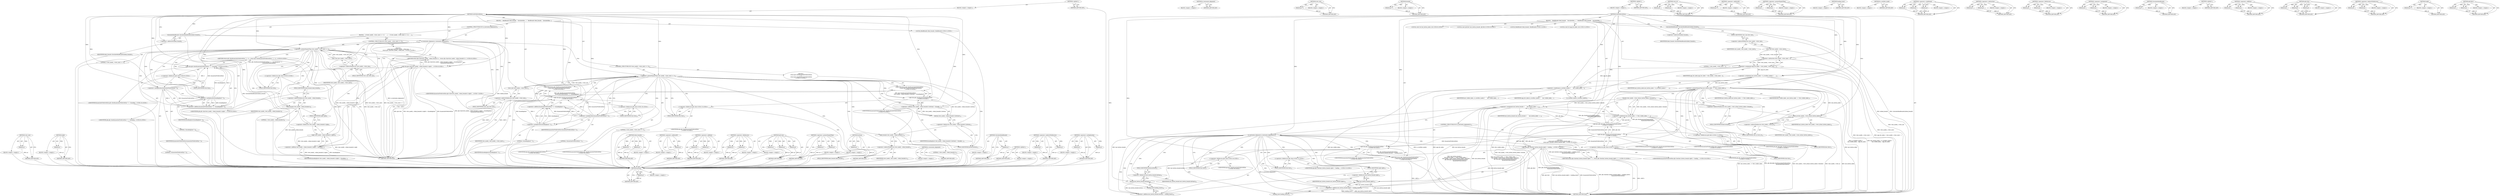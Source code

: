 digraph "gfx.Rect" {
vulnerable_128 [label=<(METHOD,view_size)>];
vulnerable_129 [label=<(PARAM,p1)>];
vulnerable_130 [label=<(BLOCK,&lt;empty&gt;,&lt;empty&gt;)>];
vulnerable_131 [label=<(METHOD_RETURN,ANY)>];
vulnerable_153 [label=<(METHOD,right)>];
vulnerable_154 [label=<(PARAM,p1)>];
vulnerable_155 [label=<(BLOCK,&lt;empty&gt;,&lt;empty&gt;)>];
vulnerable_156 [label=<(METHOD_RETURN,ANY)>];
vulnerable_6 [label=<(METHOD,&lt;global&gt;)<SUB>1</SUB>>];
vulnerable_7 [label=<(BLOCK,&lt;empty&gt;,&lt;empty&gt;)<SUB>1</SUB>>];
vulnerable_8 [label=<(METHOD,GetPreferredSize)<SUB>1</SUB>>];
vulnerable_9 [label=<(BLOCK,{
   IdealBounds ideal_bounds;
   CalculateIdea...,{
   IdealBounds ideal_bounds;
   CalculateIdea...)<SUB>1</SUB>>];
vulnerable_10 [label="<(LOCAL,IdealBounds ideal_bounds: IdealBounds)<SUB>2</SUB>>"];
vulnerable_11 [label=<(CalculateIdealBounds,CalculateIdealBounds(&amp;ideal_bounds))<SUB>3</SUB>>];
vulnerable_12 [label=<(&lt;operator&gt;.addressOf,&amp;ideal_bounds)<SUB>3</SUB>>];
vulnerable_13 [label=<(IDENTIFIER,ideal_bounds,CalculateIdealBounds(&amp;ideal_bounds))<SUB>3</SUB>>];
vulnerable_14 [label=<(CONTROL_STRUCTURE,IF,if (is_horizontal_alignment()))<SUB>4</SUB>>];
vulnerable_15 [label=<(is_horizontal_alignment,is_horizontal_alignment())<SUB>4</SUB>>];
vulnerable_16 [label=<(BLOCK,{
    if (view_model_-&gt;view_size() &gt;= 2) {
    ...,{
    if (view_model_-&gt;view_size() &gt;= 2) {
    ...)<SUB>4</SUB>>];
vulnerable_17 [label=<(CONTROL_STRUCTURE,IF,if (view_model_-&gt;view_size() &gt;= 2))<SUB>5</SUB>>];
vulnerable_18 [label=<(&lt;operator&gt;.greaterEqualsThan,view_model_-&gt;view_size() &gt;= 2)<SUB>5</SUB>>];
vulnerable_19 [label=<(view_size,view_model_-&gt;view_size())<SUB>5</SUB>>];
vulnerable_20 [label=<(&lt;operator&gt;.indirectFieldAccess,view_model_-&gt;view_size)<SUB>5</SUB>>];
vulnerable_21 [label=<(IDENTIFIER,view_model_,view_model_-&gt;view_size())<SUB>5</SUB>>];
vulnerable_22 [label=<(FIELD_IDENTIFIER,view_size,view_size)<SUB>5</SUB>>];
vulnerable_23 [label=<(LITERAL,2,view_model_-&gt;view_size() &gt;= 2)<SUB>5</SUB>>];
vulnerable_24 [label="<(BLOCK,{
      return gfx::Size(view_model_-&gt;ideal_bou...,{
      return gfx::Size(view_model_-&gt;ideal_bou...)<SUB>5</SUB>>"];
vulnerable_25 [label="<(RETURN,return gfx::Size(view_model_-&gt;ideal_bounds(1).r...,return gfx::Size(view_model_-&gt;ideal_bounds(1).r...)<SUB>6</SUB>>"];
vulnerable_26 [label="<(gfx.Size,gfx::Size(view_model_-&gt;ideal_bounds(1).right() ...)<SUB>6</SUB>>"];
vulnerable_27 [label="<(&lt;operator&gt;.fieldAccess,gfx::Size)<SUB>6</SUB>>"];
vulnerable_28 [label="<(IDENTIFIER,gfx,gfx::Size(view_model_-&gt;ideal_bounds(1).right() ...)<SUB>6</SUB>>"];
vulnerable_29 [label=<(FIELD_IDENTIFIER,Size,Size)<SUB>6</SUB>>];
vulnerable_30 [label=<(&lt;operator&gt;.addition,view_model_-&gt;ideal_bounds(1).right() + kLeading...)<SUB>6</SUB>>];
vulnerable_31 [label=<(right,view_model_-&gt;ideal_bounds(1).right())<SUB>6</SUB>>];
vulnerable_32 [label=<(&lt;operator&gt;.fieldAccess,view_model_-&gt;ideal_bounds(1).right)<SUB>6</SUB>>];
vulnerable_33 [label=<(ideal_bounds,view_model_-&gt;ideal_bounds(1))<SUB>6</SUB>>];
vulnerable_34 [label=<(&lt;operator&gt;.indirectFieldAccess,view_model_-&gt;ideal_bounds)<SUB>6</SUB>>];
vulnerable_35 [label=<(IDENTIFIER,view_model_,view_model_-&gt;ideal_bounds(1))<SUB>6</SUB>>];
vulnerable_36 [label=<(FIELD_IDENTIFIER,ideal_bounds,ideal_bounds)<SUB>6</SUB>>];
vulnerable_37 [label=<(LITERAL,1,view_model_-&gt;ideal_bounds(1))<SUB>6</SUB>>];
vulnerable_38 [label=<(FIELD_IDENTIFIER,right,right)<SUB>6</SUB>>];
vulnerable_39 [label=<(IDENTIFIER,kLeadingInset,view_model_-&gt;ideal_bounds(1).right() + kLeading...)<SUB>6</SUB>>];
vulnerable_40 [label="<(IDENTIFIER,kLauncherPreferredSize,gfx::Size(view_model_-&gt;ideal_bounds(1).right() ...)<SUB>7</SUB>>"];
vulnerable_41 [label="<(RETURN,return gfx::Size(kLauncherPreferredSize * 2 + k...,return gfx::Size(kLauncherPreferredSize * 2 + k...)<SUB>9</SUB>>"];
vulnerable_42 [label="<(gfx.Size,gfx::Size(kLauncherPreferredSize * 2 + kLeading...)<SUB>9</SUB>>"];
vulnerable_43 [label="<(&lt;operator&gt;.fieldAccess,gfx::Size)<SUB>9</SUB>>"];
vulnerable_44 [label="<(IDENTIFIER,gfx,gfx::Size(kLauncherPreferredSize * 2 + kLeading...)<SUB>9</SUB>>"];
vulnerable_45 [label=<(FIELD_IDENTIFIER,Size,Size)<SUB>9</SUB>>];
vulnerable_46 [label=<(&lt;operator&gt;.addition,kLauncherPreferredSize * 2 + kLeadingInset * 2)<SUB>9</SUB>>];
vulnerable_47 [label=<(&lt;operator&gt;.multiplication,kLauncherPreferredSize * 2)<SUB>9</SUB>>];
vulnerable_48 [label=<(IDENTIFIER,kLauncherPreferredSize,kLauncherPreferredSize * 2)<SUB>9</SUB>>];
vulnerable_49 [label=<(LITERAL,2,kLauncherPreferredSize * 2)<SUB>9</SUB>>];
vulnerable_50 [label=<(&lt;operator&gt;.multiplication,kLeadingInset * 2)<SUB>9</SUB>>];
vulnerable_51 [label=<(IDENTIFIER,kLeadingInset,kLeadingInset * 2)<SUB>9</SUB>>];
vulnerable_52 [label=<(LITERAL,2,kLeadingInset * 2)<SUB>9</SUB>>];
vulnerable_53 [label="<(IDENTIFIER,kLauncherPreferredSize,gfx::Size(kLauncherPreferredSize * 2 + kLeading...)<SUB>10</SUB>>"];
vulnerable_54 [label=<(CONTROL_STRUCTURE,IF,if (view_model_-&gt;view_size() &gt;= 2))<SUB>12</SUB>>];
vulnerable_55 [label=<(&lt;operator&gt;.greaterEqualsThan,view_model_-&gt;view_size() &gt;= 2)<SUB>12</SUB>>];
vulnerable_56 [label=<(view_size,view_model_-&gt;view_size())<SUB>12</SUB>>];
vulnerable_57 [label=<(&lt;operator&gt;.indirectFieldAccess,view_model_-&gt;view_size)<SUB>12</SUB>>];
vulnerable_58 [label=<(IDENTIFIER,view_model_,view_model_-&gt;view_size())<SUB>12</SUB>>];
vulnerable_59 [label=<(FIELD_IDENTIFIER,view_size,view_size)<SUB>12</SUB>>];
vulnerable_60 [label=<(LITERAL,2,view_model_-&gt;view_size() &gt;= 2)<SUB>12</SUB>>];
vulnerable_61 [label="<(BLOCK,{
    return gfx::Size(kLauncherPreferredSize,
...,{
    return gfx::Size(kLauncherPreferredSize,
...)<SUB>12</SUB>>"];
vulnerable_62 [label="<(RETURN,return gfx::Size(kLauncherPreferredSize,
      ...,return gfx::Size(kLauncherPreferredSize,
      ...)<SUB>13</SUB>>"];
vulnerable_63 [label="<(gfx.Size,gfx::Size(kLauncherPreferredSize,
             ...)<SUB>13</SUB>>"];
vulnerable_64 [label="<(&lt;operator&gt;.fieldAccess,gfx::Size)<SUB>13</SUB>>"];
vulnerable_65 [label="<(IDENTIFIER,gfx,gfx::Size(kLauncherPreferredSize,
             ...)<SUB>13</SUB>>"];
vulnerable_66 [label=<(FIELD_IDENTIFIER,Size,Size)<SUB>13</SUB>>];
vulnerable_67 [label="<(IDENTIFIER,kLauncherPreferredSize,gfx::Size(kLauncherPreferredSize,
             ...)<SUB>13</SUB>>"];
vulnerable_68 [label=<(&lt;operator&gt;.addition,view_model_-&gt;ideal_bounds(1).bottom() + kLeadin...)<SUB>14</SUB>>];
vulnerable_69 [label=<(bottom,view_model_-&gt;ideal_bounds(1).bottom())<SUB>14</SUB>>];
vulnerable_70 [label=<(&lt;operator&gt;.fieldAccess,view_model_-&gt;ideal_bounds(1).bottom)<SUB>14</SUB>>];
vulnerable_71 [label=<(ideal_bounds,view_model_-&gt;ideal_bounds(1))<SUB>14</SUB>>];
vulnerable_72 [label=<(&lt;operator&gt;.indirectFieldAccess,view_model_-&gt;ideal_bounds)<SUB>14</SUB>>];
vulnerable_73 [label=<(IDENTIFIER,view_model_,view_model_-&gt;ideal_bounds(1))<SUB>14</SUB>>];
vulnerable_74 [label=<(FIELD_IDENTIFIER,ideal_bounds,ideal_bounds)<SUB>14</SUB>>];
vulnerable_75 [label=<(LITERAL,1,view_model_-&gt;ideal_bounds(1))<SUB>14</SUB>>];
vulnerable_76 [label=<(FIELD_IDENTIFIER,bottom,bottom)<SUB>14</SUB>>];
vulnerable_77 [label=<(IDENTIFIER,kLeadingInset,view_model_-&gt;ideal_bounds(1).bottom() + kLeadin...)<SUB>14</SUB>>];
vulnerable_78 [label="<(RETURN,return gfx::Size(kLauncherPreferredSize,
      ...,return gfx::Size(kLauncherPreferredSize,
      ...)<SUB>16</SUB>>"];
vulnerable_79 [label="<(gfx.Size,gfx::Size(kLauncherPreferredSize,
             ...)<SUB>16</SUB>>"];
vulnerable_80 [label="<(&lt;operator&gt;.fieldAccess,gfx::Size)<SUB>16</SUB>>"];
vulnerable_81 [label="<(IDENTIFIER,gfx,gfx::Size(kLauncherPreferredSize,
             ...)<SUB>16</SUB>>"];
vulnerable_82 [label=<(FIELD_IDENTIFIER,Size,Size)<SUB>16</SUB>>];
vulnerable_83 [label="<(IDENTIFIER,kLauncherPreferredSize,gfx::Size(kLauncherPreferredSize,
             ...)<SUB>16</SUB>>"];
vulnerable_84 [label=<(&lt;operator&gt;.addition,kLauncherPreferredSize * 2 + kLeadingInset * 2)<SUB>17</SUB>>];
vulnerable_85 [label=<(&lt;operator&gt;.multiplication,kLauncherPreferredSize * 2)<SUB>17</SUB>>];
vulnerable_86 [label=<(IDENTIFIER,kLauncherPreferredSize,kLauncherPreferredSize * 2)<SUB>17</SUB>>];
vulnerable_87 [label=<(LITERAL,2,kLauncherPreferredSize * 2)<SUB>17</SUB>>];
vulnerable_88 [label=<(&lt;operator&gt;.multiplication,kLeadingInset * 2)<SUB>17</SUB>>];
vulnerable_89 [label=<(IDENTIFIER,kLeadingInset,kLeadingInset * 2)<SUB>17</SUB>>];
vulnerable_90 [label=<(LITERAL,2,kLeadingInset * 2)<SUB>17</SUB>>];
vulnerable_91 [label=<(METHOD_RETURN,Size)<SUB>1</SUB>>];
vulnerable_93 [label=<(METHOD_RETURN,ANY)<SUB>1</SUB>>];
vulnerable_157 [label=<(METHOD,ideal_bounds)>];
vulnerable_158 [label=<(PARAM,p1)>];
vulnerable_159 [label=<(PARAM,p2)>];
vulnerable_160 [label=<(BLOCK,&lt;empty&gt;,&lt;empty&gt;)>];
vulnerable_161 [label=<(METHOD_RETURN,ANY)>];
vulnerable_116 [label=<(METHOD,&lt;operator&gt;.addressOf)>];
vulnerable_117 [label=<(PARAM,p1)>];
vulnerable_118 [label=<(BLOCK,&lt;empty&gt;,&lt;empty&gt;)>];
vulnerable_119 [label=<(METHOD_RETURN,ANY)>];
vulnerable_148 [label=<(METHOD,&lt;operator&gt;.addition)>];
vulnerable_149 [label=<(PARAM,p1)>];
vulnerable_150 [label=<(PARAM,p2)>];
vulnerable_151 [label=<(BLOCK,&lt;empty&gt;,&lt;empty&gt;)>];
vulnerable_152 [label=<(METHOD_RETURN,ANY)>];
vulnerable_143 [label=<(METHOD,&lt;operator&gt;.fieldAccess)>];
vulnerable_144 [label=<(PARAM,p1)>];
vulnerable_145 [label=<(PARAM,p2)>];
vulnerable_146 [label=<(BLOCK,&lt;empty&gt;,&lt;empty&gt;)>];
vulnerable_147 [label=<(METHOD_RETURN,ANY)>];
vulnerable_137 [label=<(METHOD,gfx.Size)>];
vulnerable_138 [label=<(PARAM,p1)>];
vulnerable_139 [label=<(PARAM,p2)>];
vulnerable_140 [label=<(PARAM,p3)>];
vulnerable_141 [label=<(BLOCK,&lt;empty&gt;,&lt;empty&gt;)>];
vulnerable_142 [label=<(METHOD_RETURN,ANY)>];
vulnerable_123 [label=<(METHOD,&lt;operator&gt;.greaterEqualsThan)>];
vulnerable_124 [label=<(PARAM,p1)>];
vulnerable_125 [label=<(PARAM,p2)>];
vulnerable_126 [label=<(BLOCK,&lt;empty&gt;,&lt;empty&gt;)>];
vulnerable_127 [label=<(METHOD_RETURN,ANY)>];
vulnerable_167 [label=<(METHOD,bottom)>];
vulnerable_168 [label=<(PARAM,p1)>];
vulnerable_169 [label=<(BLOCK,&lt;empty&gt;,&lt;empty&gt;)>];
vulnerable_170 [label=<(METHOD_RETURN,ANY)>];
vulnerable_120 [label=<(METHOD,is_horizontal_alignment)>];
vulnerable_121 [label=<(BLOCK,&lt;empty&gt;,&lt;empty&gt;)>];
vulnerable_122 [label=<(METHOD_RETURN,ANY)>];
vulnerable_112 [label=<(METHOD,CalculateIdealBounds)>];
vulnerable_113 [label=<(PARAM,p1)>];
vulnerable_114 [label=<(BLOCK,&lt;empty&gt;,&lt;empty&gt;)>];
vulnerable_115 [label=<(METHOD_RETURN,ANY)>];
vulnerable_106 [label=<(METHOD,&lt;global&gt;)<SUB>1</SUB>>];
vulnerable_107 [label=<(BLOCK,&lt;empty&gt;,&lt;empty&gt;)>];
vulnerable_108 [label=<(METHOD_RETURN,ANY)>];
vulnerable_132 [label=<(METHOD,&lt;operator&gt;.indirectFieldAccess)>];
vulnerable_133 [label=<(PARAM,p1)>];
vulnerable_134 [label=<(PARAM,p2)>];
vulnerable_135 [label=<(BLOCK,&lt;empty&gt;,&lt;empty&gt;)>];
vulnerable_136 [label=<(METHOD_RETURN,ANY)>];
vulnerable_162 [label=<(METHOD,&lt;operator&gt;.multiplication)>];
vulnerable_163 [label=<(PARAM,p1)>];
vulnerable_164 [label=<(PARAM,p2)>];
vulnerable_165 [label=<(BLOCK,&lt;empty&gt;,&lt;empty&gt;)>];
vulnerable_166 [label=<(METHOD_RETURN,ANY)>];
fixed_188 [label=<(METHOD,bottom)>];
fixed_189 [label=<(PARAM,p1)>];
fixed_190 [label=<(BLOCK,&lt;empty&gt;,&lt;empty&gt;)>];
fixed_191 [label=<(METHOD_RETURN,ANY)>];
fixed_173 [label=<(METHOD,is_horizontal_alignment)>];
fixed_174 [label=<(BLOCK,&lt;empty&gt;,&lt;empty&gt;)>];
fixed_175 [label=<(METHOD_RETURN,ANY)>];
fixed_125 [label=<(METHOD,view_size)>];
fixed_126 [label=<(PARAM,p1)>];
fixed_127 [label=<(BLOCK,&lt;empty&gt;,&lt;empty&gt;)>];
fixed_128 [label=<(METHOD_RETURN,ANY)>];
fixed_148 [label=<(METHOD,bounds)>];
fixed_149 [label=<(PARAM,p1)>];
fixed_150 [label=<(BLOCK,&lt;empty&gt;,&lt;empty&gt;)>];
fixed_151 [label=<(METHOD_RETURN,ANY)>];
fixed_6 [label=<(METHOD,&lt;global&gt;)<SUB>1</SUB>>];
fixed_7 [label=<(BLOCK,&lt;empty&gt;,&lt;empty&gt;)<SUB>1</SUB>>];
fixed_8 [label=<(METHOD,GetPreferredSize)<SUB>1</SUB>>];
fixed_9 [label=<(BLOCK,{
   IdealBounds ideal_bounds;
   CalculateIdea...,{
   IdealBounds ideal_bounds;
   CalculateIdea...)<SUB>1</SUB>>];
fixed_10 [label="<(LOCAL,IdealBounds ideal_bounds: IdealBounds)<SUB>2</SUB>>"];
fixed_11 [label=<(CalculateIdealBounds,CalculateIdealBounds(&amp;ideal_bounds))<SUB>3</SUB>>];
fixed_12 [label=<(&lt;operator&gt;.addressOf,&amp;ideal_bounds)<SUB>3</SUB>>];
fixed_13 [label=<(IDENTIFIER,ideal_bounds,CalculateIdealBounds(&amp;ideal_bounds))<SUB>3</SUB>>];
fixed_14 [label="<(LOCAL,const int app_list_index: int)<SUB>5</SUB>>"];
fixed_15 [label=<(&lt;operator&gt;.assignment,app_list_index = view_model_-&gt;view_size() - 1)<SUB>5</SUB>>];
fixed_16 [label=<(IDENTIFIER,app_list_index,app_list_index = view_model_-&gt;view_size() - 1)<SUB>5</SUB>>];
fixed_17 [label=<(&lt;operator&gt;.subtraction,view_model_-&gt;view_size() - 1)<SUB>5</SUB>>];
fixed_18 [label=<(view_size,view_model_-&gt;view_size())<SUB>5</SUB>>];
fixed_19 [label=<(&lt;operator&gt;.indirectFieldAccess,view_model_-&gt;view_size)<SUB>5</SUB>>];
fixed_20 [label=<(IDENTIFIER,view_model_,view_model_-&gt;view_size())<SUB>5</SUB>>];
fixed_21 [label=<(FIELD_IDENTIFIER,view_size,view_size)<SUB>5</SUB>>];
fixed_22 [label=<(LITERAL,1,view_model_-&gt;view_size() - 1)<SUB>5</SUB>>];
fixed_23 [label="<(LOCAL,const int last_button_index: int)<SUB>6</SUB>>"];
fixed_24 [label=<(&lt;operator&gt;.assignment,last_button_index = is_overflow_mode() ?
      ...)<SUB>6</SUB>>];
fixed_25 [label=<(IDENTIFIER,last_button_index,last_button_index = is_overflow_mode() ?
      ...)<SUB>6</SUB>>];
fixed_26 [label=<(&lt;operator&gt;.conditional,is_overflow_mode() ?
      last_visible_index_ ...)<SUB>6</SUB>>];
fixed_27 [label=<(is_overflow_mode,is_overflow_mode())<SUB>6</SUB>>];
fixed_28 [label=<(IDENTIFIER,last_visible_index_,is_overflow_mode() ?
      last_visible_index_ ...)<SUB>7</SUB>>];
fixed_29 [label=<(IDENTIFIER,app_list_index,is_overflow_mode() ?
      last_visible_index_ ...)<SUB>7</SUB>>];
fixed_30 [label="<(LOCAL,const gfx.Rect last_button_bounds: gfx.Rect)<SUB>8</SUB>>"];
fixed_31 [label=<(&lt;operator&gt;.assignment,last_button_bounds =
      last_button_index  &gt;...)<SUB>8</SUB>>];
fixed_32 [label=<(IDENTIFIER,last_button_bounds,last_button_bounds =
      last_button_index  &gt;...)<SUB>8</SUB>>];
fixed_33 [label=<(&lt;operator&gt;.conditional,last_button_index  &gt;= first_visible_index_ ?
  ...)<SUB>9</SUB>>];
fixed_34 [label=<(&lt;operator&gt;.greaterEqualsThan,last_button_index  &gt;= first_visible_index_)<SUB>9</SUB>>];
fixed_35 [label=<(IDENTIFIER,last_button_index,last_button_index  &gt;= first_visible_index_)<SUB>9</SUB>>];
fixed_36 [label=<(IDENTIFIER,first_visible_index_,last_button_index  &gt;= first_visible_index_)<SUB>9</SUB>>];
fixed_37 [label=<(bounds,view_model_-&gt;view_at(last_button_index)-&gt;bounds())<SUB>10</SUB>>];
fixed_38 [label=<(&lt;operator&gt;.indirectFieldAccess,view_model_-&gt;view_at(last_button_index)-&gt;bounds)<SUB>10</SUB>>];
fixed_39 [label=<(view_at,view_model_-&gt;view_at(last_button_index))<SUB>10</SUB>>];
fixed_40 [label=<(&lt;operator&gt;.indirectFieldAccess,view_model_-&gt;view_at)<SUB>10</SUB>>];
fixed_41 [label=<(IDENTIFIER,view_model_,view_model_-&gt;view_at(last_button_index))<SUB>10</SUB>>];
fixed_42 [label=<(FIELD_IDENTIFIER,view_at,view_at)<SUB>10</SUB>>];
fixed_43 [label=<(IDENTIFIER,last_button_index,view_model_-&gt;view_at(last_button_index))<SUB>10</SUB>>];
fixed_44 [label=<(FIELD_IDENTIFIER,bounds,bounds)<SUB>10</SUB>>];
fixed_45 [label="<(gfx.Rect,gfx::Rect(gfx::Size(kLauncherPreferredSize,
   ...)<SUB>11</SUB>>"];
fixed_46 [label="<(&lt;operator&gt;.fieldAccess,gfx::Rect)<SUB>11</SUB>>"];
fixed_47 [label="<(IDENTIFIER,gfx,gfx::Rect(gfx::Size(kLauncherPreferredSize,
   ...)<SUB>11</SUB>>"];
fixed_48 [label=<(FIELD_IDENTIFIER,Rect,Rect)<SUB>11</SUB>>];
fixed_49 [label="<(gfx.Size,gfx::Size(kLauncherPreferredSize,
             ...)<SUB>11</SUB>>"];
fixed_50 [label="<(&lt;operator&gt;.fieldAccess,gfx::Size)<SUB>11</SUB>>"];
fixed_51 [label="<(IDENTIFIER,gfx,gfx::Size(kLauncherPreferredSize,
             ...)<SUB>11</SUB>>"];
fixed_52 [label=<(FIELD_IDENTIFIER,Size,Size)<SUB>11</SUB>>];
fixed_53 [label="<(IDENTIFIER,kLauncherPreferredSize,gfx::Size(kLauncherPreferredSize,
             ...)<SUB>11</SUB>>"];
fixed_54 [label="<(IDENTIFIER,kLauncherPreferredSize,gfx::Size(kLauncherPreferredSize,
             ...)<SUB>12</SUB>>"];
fixed_55 [label=<(CONTROL_STRUCTURE,IF,if (is_horizontal_alignment()))<SUB>14</SUB>>];
fixed_56 [label=<(is_horizontal_alignment,is_horizontal_alignment())<SUB>14</SUB>>];
fixed_57 [label="<(BLOCK,{
    return gfx::Size(last_button_bounds.right...,{
    return gfx::Size(last_button_bounds.right...)<SUB>14</SUB>>"];
fixed_58 [label="<(RETURN,return gfx::Size(last_button_bounds.right() + l...,return gfx::Size(last_button_bounds.right() + l...)<SUB>15</SUB>>"];
fixed_59 [label="<(gfx.Size,gfx::Size(last_button_bounds.right() + leading_...)<SUB>15</SUB>>"];
fixed_60 [label="<(&lt;operator&gt;.fieldAccess,gfx::Size)<SUB>15</SUB>>"];
fixed_61 [label="<(IDENTIFIER,gfx,gfx::Size(last_button_bounds.right() + leading_...)<SUB>15</SUB>>"];
fixed_62 [label=<(FIELD_IDENTIFIER,Size,Size)<SUB>15</SUB>>];
fixed_63 [label=<(&lt;operator&gt;.addition,last_button_bounds.right() + leading_inset())<SUB>15</SUB>>];
fixed_64 [label=<(right,last_button_bounds.right())<SUB>15</SUB>>];
fixed_65 [label=<(&lt;operator&gt;.fieldAccess,last_button_bounds.right)<SUB>15</SUB>>];
fixed_66 [label=<(IDENTIFIER,last_button_bounds,last_button_bounds.right())<SUB>15</SUB>>];
fixed_67 [label=<(FIELD_IDENTIFIER,right,right)<SUB>15</SUB>>];
fixed_68 [label=<(leading_inset,leading_inset())<SUB>15</SUB>>];
fixed_69 [label="<(IDENTIFIER,kLauncherPreferredSize,gfx::Size(last_button_bounds.right() + leading_...)<SUB>16</SUB>>"];
fixed_70 [label="<(RETURN,return gfx::Size(kLauncherPreferredSize,
      ...,return gfx::Size(kLauncherPreferredSize,
      ...)<SUB>19</SUB>>"];
fixed_71 [label="<(gfx.Size,gfx::Size(kLauncherPreferredSize,
             ...)<SUB>19</SUB>>"];
fixed_72 [label="<(&lt;operator&gt;.fieldAccess,gfx::Size)<SUB>19</SUB>>"];
fixed_73 [label="<(IDENTIFIER,gfx,gfx::Size(kLauncherPreferredSize,
             ...)<SUB>19</SUB>>"];
fixed_74 [label=<(FIELD_IDENTIFIER,Size,Size)<SUB>19</SUB>>];
fixed_75 [label="<(IDENTIFIER,kLauncherPreferredSize,gfx::Size(kLauncherPreferredSize,
             ...)<SUB>19</SUB>>"];
fixed_76 [label=<(&lt;operator&gt;.addition,last_button_bounds.bottom() + leading_inset())<SUB>20</SUB>>];
fixed_77 [label=<(bottom,last_button_bounds.bottom())<SUB>20</SUB>>];
fixed_78 [label=<(&lt;operator&gt;.fieldAccess,last_button_bounds.bottom)<SUB>20</SUB>>];
fixed_79 [label=<(IDENTIFIER,last_button_bounds,last_button_bounds.bottom())<SUB>20</SUB>>];
fixed_80 [label=<(FIELD_IDENTIFIER,bottom,bottom)<SUB>20</SUB>>];
fixed_81 [label=<(leading_inset,leading_inset())<SUB>20</SUB>>];
fixed_82 [label=<(METHOD_RETURN,Size)<SUB>1</SUB>>];
fixed_84 [label=<(METHOD_RETURN,ANY)<SUB>1</SUB>>];
fixed_152 [label=<(METHOD,view_at)>];
fixed_153 [label=<(PARAM,p1)>];
fixed_154 [label=<(PARAM,p2)>];
fixed_155 [label=<(BLOCK,&lt;empty&gt;,&lt;empty&gt;)>];
fixed_156 [label=<(METHOD_RETURN,ANY)>];
fixed_111 [label=<(METHOD,&lt;operator&gt;.addressOf)>];
fixed_112 [label=<(PARAM,p1)>];
fixed_113 [label=<(BLOCK,&lt;empty&gt;,&lt;empty&gt;)>];
fixed_114 [label=<(METHOD_RETURN,ANY)>];
fixed_143 [label=<(METHOD,&lt;operator&gt;.greaterEqualsThan)>];
fixed_144 [label=<(PARAM,p1)>];
fixed_145 [label=<(PARAM,p2)>];
fixed_146 [label=<(BLOCK,&lt;empty&gt;,&lt;empty&gt;)>];
fixed_147 [label=<(METHOD_RETURN,ANY)>];
fixed_185 [label=<(METHOD,leading_inset)>];
fixed_186 [label=<(BLOCK,&lt;empty&gt;,&lt;empty&gt;)>];
fixed_187 [label=<(METHOD_RETURN,ANY)>];
fixed_140 [label=<(METHOD,is_overflow_mode)>];
fixed_141 [label=<(BLOCK,&lt;empty&gt;,&lt;empty&gt;)>];
fixed_142 [label=<(METHOD_RETURN,ANY)>];
fixed_134 [label=<(METHOD,&lt;operator&gt;.conditional)>];
fixed_135 [label=<(PARAM,p1)>];
fixed_136 [label=<(PARAM,p2)>];
fixed_137 [label=<(PARAM,p3)>];
fixed_138 [label=<(BLOCK,&lt;empty&gt;,&lt;empty&gt;)>];
fixed_139 [label=<(METHOD_RETURN,ANY)>];
fixed_120 [label=<(METHOD,&lt;operator&gt;.subtraction)>];
fixed_121 [label=<(PARAM,p1)>];
fixed_122 [label=<(PARAM,p2)>];
fixed_123 [label=<(BLOCK,&lt;empty&gt;,&lt;empty&gt;)>];
fixed_124 [label=<(METHOD_RETURN,ANY)>];
fixed_162 [label=<(METHOD,&lt;operator&gt;.fieldAccess)>];
fixed_163 [label=<(PARAM,p1)>];
fixed_164 [label=<(PARAM,p2)>];
fixed_165 [label=<(BLOCK,&lt;empty&gt;,&lt;empty&gt;)>];
fixed_166 [label=<(METHOD_RETURN,ANY)>];
fixed_115 [label=<(METHOD,&lt;operator&gt;.assignment)>];
fixed_116 [label=<(PARAM,p1)>];
fixed_117 [label=<(PARAM,p2)>];
fixed_118 [label=<(BLOCK,&lt;empty&gt;,&lt;empty&gt;)>];
fixed_119 [label=<(METHOD_RETURN,ANY)>];
fixed_107 [label=<(METHOD,CalculateIdealBounds)>];
fixed_108 [label=<(PARAM,p1)>];
fixed_109 [label=<(BLOCK,&lt;empty&gt;,&lt;empty&gt;)>];
fixed_110 [label=<(METHOD_RETURN,ANY)>];
fixed_101 [label=<(METHOD,&lt;global&gt;)<SUB>1</SUB>>];
fixed_102 [label=<(BLOCK,&lt;empty&gt;,&lt;empty&gt;)>];
fixed_103 [label=<(METHOD_RETURN,ANY)>];
fixed_176 [label=<(METHOD,&lt;operator&gt;.addition)>];
fixed_177 [label=<(PARAM,p1)>];
fixed_178 [label=<(PARAM,p2)>];
fixed_179 [label=<(BLOCK,&lt;empty&gt;,&lt;empty&gt;)>];
fixed_180 [label=<(METHOD_RETURN,ANY)>];
fixed_167 [label=<(METHOD,gfx.Size)>];
fixed_168 [label=<(PARAM,p1)>];
fixed_169 [label=<(PARAM,p2)>];
fixed_170 [label=<(PARAM,p3)>];
fixed_171 [label=<(BLOCK,&lt;empty&gt;,&lt;empty&gt;)>];
fixed_172 [label=<(METHOD_RETURN,ANY)>];
fixed_129 [label=<(METHOD,&lt;operator&gt;.indirectFieldAccess)>];
fixed_130 [label=<(PARAM,p1)>];
fixed_131 [label=<(PARAM,p2)>];
fixed_132 [label=<(BLOCK,&lt;empty&gt;,&lt;empty&gt;)>];
fixed_133 [label=<(METHOD_RETURN,ANY)>];
fixed_181 [label=<(METHOD,right)>];
fixed_182 [label=<(PARAM,p1)>];
fixed_183 [label=<(BLOCK,&lt;empty&gt;,&lt;empty&gt;)>];
fixed_184 [label=<(METHOD_RETURN,ANY)>];
fixed_157 [label=<(METHOD,gfx.Rect)>];
fixed_158 [label=<(PARAM,p1)>];
fixed_159 [label=<(PARAM,p2)>];
fixed_160 [label=<(BLOCK,&lt;empty&gt;,&lt;empty&gt;)>];
fixed_161 [label=<(METHOD_RETURN,ANY)>];
vulnerable_128 -> vulnerable_129  [key=0, label="AST: "];
vulnerable_128 -> vulnerable_129  [key=1, label="DDG: "];
vulnerable_128 -> vulnerable_130  [key=0, label="AST: "];
vulnerable_128 -> vulnerable_131  [key=0, label="AST: "];
vulnerable_128 -> vulnerable_131  [key=1, label="CFG: "];
vulnerable_129 -> vulnerable_131  [key=0, label="DDG: p1"];
vulnerable_130 -> fixed_188  [key=0];
vulnerable_131 -> fixed_188  [key=0];
vulnerable_153 -> vulnerable_154  [key=0, label="AST: "];
vulnerable_153 -> vulnerable_154  [key=1, label="DDG: "];
vulnerable_153 -> vulnerable_155  [key=0, label="AST: "];
vulnerable_153 -> vulnerable_156  [key=0, label="AST: "];
vulnerable_153 -> vulnerable_156  [key=1, label="CFG: "];
vulnerable_154 -> vulnerable_156  [key=0, label="DDG: p1"];
vulnerable_155 -> fixed_188  [key=0];
vulnerable_156 -> fixed_188  [key=0];
vulnerable_6 -> vulnerable_7  [key=0, label="AST: "];
vulnerable_6 -> vulnerable_93  [key=0, label="AST: "];
vulnerable_6 -> vulnerable_93  [key=1, label="CFG: "];
vulnerable_7 -> vulnerable_8  [key=0, label="AST: "];
vulnerable_8 -> vulnerable_9  [key=0, label="AST: "];
vulnerable_8 -> vulnerable_91  [key=0, label="AST: "];
vulnerable_8 -> vulnerable_12  [key=0, label="CFG: "];
vulnerable_8 -> vulnerable_11  [key=0, label="DDG: "];
vulnerable_8 -> vulnerable_15  [key=0, label="DDG: "];
vulnerable_8 -> vulnerable_55  [key=0, label="DDG: "];
vulnerable_8 -> vulnerable_79  [key=0, label="DDG: "];
vulnerable_8 -> vulnerable_18  [key=0, label="DDG: "];
vulnerable_8 -> vulnerable_42  [key=0, label="DDG: "];
vulnerable_8 -> vulnerable_63  [key=0, label="DDG: "];
vulnerable_8 -> vulnerable_85  [key=0, label="DDG: "];
vulnerable_8 -> vulnerable_88  [key=0, label="DDG: "];
vulnerable_8 -> vulnerable_68  [key=0, label="DDG: "];
vulnerable_8 -> vulnerable_26  [key=0, label="DDG: "];
vulnerable_8 -> vulnerable_47  [key=0, label="DDG: "];
vulnerable_8 -> vulnerable_50  [key=0, label="DDG: "];
vulnerable_8 -> vulnerable_30  [key=0, label="DDG: "];
vulnerable_8 -> vulnerable_71  [key=0, label="DDG: "];
vulnerable_8 -> vulnerable_33  [key=0, label="DDG: "];
vulnerable_9 -> vulnerable_10  [key=0, label="AST: "];
vulnerable_9 -> vulnerable_11  [key=0, label="AST: "];
vulnerable_9 -> vulnerable_14  [key=0, label="AST: "];
vulnerable_9 -> vulnerable_54  [key=0, label="AST: "];
vulnerable_9 -> vulnerable_78  [key=0, label="AST: "];
vulnerable_10 -> fixed_188  [key=0];
vulnerable_11 -> vulnerable_12  [key=0, label="AST: "];
vulnerable_11 -> vulnerable_15  [key=0, label="CFG: "];
vulnerable_11 -> vulnerable_91  [key=0, label="DDG: &amp;ideal_bounds"];
vulnerable_11 -> vulnerable_91  [key=1, label="DDG: CalculateIdealBounds(&amp;ideal_bounds)"];
vulnerable_12 -> vulnerable_13  [key=0, label="AST: "];
vulnerable_12 -> vulnerable_11  [key=0, label="CFG: "];
vulnerable_13 -> fixed_188  [key=0];
vulnerable_14 -> vulnerable_15  [key=0, label="AST: "];
vulnerable_14 -> vulnerable_16  [key=0, label="AST: "];
vulnerable_15 -> vulnerable_22  [key=0, label="CFG: "];
vulnerable_15 -> vulnerable_22  [key=1, label="CDG: "];
vulnerable_15 -> vulnerable_59  [key=0, label="CFG: "];
vulnerable_15 -> vulnerable_59  [key=1, label="CDG: "];
vulnerable_15 -> vulnerable_91  [key=0, label="DDG: is_horizontal_alignment()"];
vulnerable_15 -> vulnerable_57  [key=0, label="CDG: "];
vulnerable_15 -> vulnerable_19  [key=0, label="CDG: "];
vulnerable_15 -> vulnerable_20  [key=0, label="CDG: "];
vulnerable_15 -> vulnerable_56  [key=0, label="CDG: "];
vulnerable_15 -> vulnerable_18  [key=0, label="CDG: "];
vulnerable_15 -> vulnerable_55  [key=0, label="CDG: "];
vulnerable_16 -> vulnerable_17  [key=0, label="AST: "];
vulnerable_16 -> vulnerable_41  [key=0, label="AST: "];
vulnerable_17 -> vulnerable_18  [key=0, label="AST: "];
vulnerable_17 -> vulnerable_24  [key=0, label="AST: "];
vulnerable_18 -> vulnerable_19  [key=0, label="AST: "];
vulnerable_18 -> vulnerable_23  [key=0, label="AST: "];
vulnerable_18 -> vulnerable_29  [key=0, label="CFG: "];
vulnerable_18 -> vulnerable_29  [key=1, label="CDG: "];
vulnerable_18 -> vulnerable_45  [key=0, label="CFG: "];
vulnerable_18 -> vulnerable_45  [key=1, label="CDG: "];
vulnerable_18 -> vulnerable_91  [key=0, label="DDG: view_model_-&gt;view_size()"];
vulnerable_18 -> vulnerable_91  [key=1, label="DDG: view_model_-&gt;view_size() &gt;= 2"];
vulnerable_18 -> vulnerable_47  [key=0, label="CDG: "];
vulnerable_18 -> vulnerable_30  [key=0, label="CDG: "];
vulnerable_18 -> vulnerable_34  [key=0, label="CDG: "];
vulnerable_18 -> vulnerable_32  [key=0, label="CDG: "];
vulnerable_18 -> vulnerable_26  [key=0, label="CDG: "];
vulnerable_18 -> vulnerable_42  [key=0, label="CDG: "];
vulnerable_18 -> vulnerable_46  [key=0, label="CDG: "];
vulnerable_18 -> vulnerable_38  [key=0, label="CDG: "];
vulnerable_18 -> vulnerable_25  [key=0, label="CDG: "];
vulnerable_18 -> vulnerable_27  [key=0, label="CDG: "];
vulnerable_18 -> vulnerable_50  [key=0, label="CDG: "];
vulnerable_18 -> vulnerable_43  [key=0, label="CDG: "];
vulnerable_18 -> vulnerable_33  [key=0, label="CDG: "];
vulnerable_18 -> vulnerable_36  [key=0, label="CDG: "];
vulnerable_18 -> vulnerable_41  [key=0, label="CDG: "];
vulnerable_18 -> vulnerable_31  [key=0, label="CDG: "];
vulnerable_19 -> vulnerable_20  [key=0, label="AST: "];
vulnerable_19 -> vulnerable_18  [key=0, label="CFG: "];
vulnerable_19 -> vulnerable_18  [key=1, label="DDG: view_model_-&gt;view_size"];
vulnerable_19 -> vulnerable_91  [key=0, label="DDG: view_model_-&gt;view_size"];
vulnerable_20 -> vulnerable_21  [key=0, label="AST: "];
vulnerable_20 -> vulnerable_22  [key=0, label="AST: "];
vulnerable_20 -> vulnerable_19  [key=0, label="CFG: "];
vulnerable_21 -> fixed_188  [key=0];
vulnerable_22 -> vulnerable_20  [key=0, label="CFG: "];
vulnerable_23 -> fixed_188  [key=0];
vulnerable_24 -> vulnerable_25  [key=0, label="AST: "];
vulnerable_25 -> vulnerable_26  [key=0, label="AST: "];
vulnerable_25 -> vulnerable_91  [key=0, label="CFG: "];
vulnerable_25 -> vulnerable_91  [key=1, label="DDG: &lt;RET&gt;"];
vulnerable_26 -> vulnerable_27  [key=0, label="AST: "];
vulnerable_26 -> vulnerable_30  [key=0, label="AST: "];
vulnerable_26 -> vulnerable_40  [key=0, label="AST: "];
vulnerable_26 -> vulnerable_25  [key=0, label="CFG: "];
vulnerable_26 -> vulnerable_25  [key=1, label="DDG: gfx::Size(view_model_-&gt;ideal_bounds(1).right() + kLeadingInset,
                       kLauncherPreferredSize)"];
vulnerable_26 -> vulnerable_91  [key=0, label="DDG: gfx::Size"];
vulnerable_26 -> vulnerable_91  [key=1, label="DDG: view_model_-&gt;ideal_bounds(1).right() + kLeadingInset"];
vulnerable_26 -> vulnerable_91  [key=2, label="DDG: kLauncherPreferredSize"];
vulnerable_26 -> vulnerable_91  [key=3, label="DDG: gfx::Size(view_model_-&gt;ideal_bounds(1).right() + kLeadingInset,
                       kLauncherPreferredSize)"];
vulnerable_27 -> vulnerable_28  [key=0, label="AST: "];
vulnerable_27 -> vulnerable_29  [key=0, label="AST: "];
vulnerable_27 -> vulnerable_36  [key=0, label="CFG: "];
vulnerable_28 -> fixed_188  [key=0];
vulnerable_29 -> vulnerable_27  [key=0, label="CFG: "];
vulnerable_30 -> vulnerable_31  [key=0, label="AST: "];
vulnerable_30 -> vulnerable_39  [key=0, label="AST: "];
vulnerable_30 -> vulnerable_26  [key=0, label="CFG: "];
vulnerable_30 -> vulnerable_91  [key=0, label="DDG: view_model_-&gt;ideal_bounds(1).right()"];
vulnerable_30 -> vulnerable_91  [key=1, label="DDG: kLeadingInset"];
vulnerable_31 -> vulnerable_32  [key=0, label="AST: "];
vulnerable_31 -> vulnerable_30  [key=0, label="CFG: "];
vulnerable_31 -> vulnerable_30  [key=1, label="DDG: view_model_-&gt;ideal_bounds(1).right"];
vulnerable_31 -> vulnerable_91  [key=0, label="DDG: view_model_-&gt;ideal_bounds(1).right"];
vulnerable_31 -> vulnerable_26  [key=0, label="DDG: view_model_-&gt;ideal_bounds(1).right"];
vulnerable_32 -> vulnerable_33  [key=0, label="AST: "];
vulnerable_32 -> vulnerable_38  [key=0, label="AST: "];
vulnerable_32 -> vulnerable_31  [key=0, label="CFG: "];
vulnerable_33 -> vulnerable_34  [key=0, label="AST: "];
vulnerable_33 -> vulnerable_37  [key=0, label="AST: "];
vulnerable_33 -> vulnerable_38  [key=0, label="CFG: "];
vulnerable_33 -> vulnerable_91  [key=0, label="DDG: view_model_-&gt;ideal_bounds"];
vulnerable_34 -> vulnerable_35  [key=0, label="AST: "];
vulnerable_34 -> vulnerable_36  [key=0, label="AST: "];
vulnerable_34 -> vulnerable_33  [key=0, label="CFG: "];
vulnerable_35 -> fixed_188  [key=0];
vulnerable_36 -> vulnerable_34  [key=0, label="CFG: "];
vulnerable_37 -> fixed_188  [key=0];
vulnerable_38 -> vulnerable_32  [key=0, label="CFG: "];
vulnerable_39 -> fixed_188  [key=0];
vulnerable_40 -> fixed_188  [key=0];
vulnerable_41 -> vulnerable_42  [key=0, label="AST: "];
vulnerable_41 -> vulnerable_91  [key=0, label="CFG: "];
vulnerable_41 -> vulnerable_91  [key=1, label="DDG: &lt;RET&gt;"];
vulnerable_42 -> vulnerable_43  [key=0, label="AST: "];
vulnerable_42 -> vulnerable_46  [key=0, label="AST: "];
vulnerable_42 -> vulnerable_53  [key=0, label="AST: "];
vulnerable_42 -> vulnerable_41  [key=0, label="CFG: "];
vulnerable_42 -> vulnerable_41  [key=1, label="DDG: gfx::Size(kLauncherPreferredSize * 2 + kLeadingInset * 2,
                      kLauncherPreferredSize)"];
vulnerable_43 -> vulnerable_44  [key=0, label="AST: "];
vulnerable_43 -> vulnerable_45  [key=0, label="AST: "];
vulnerable_43 -> vulnerable_47  [key=0, label="CFG: "];
vulnerable_44 -> fixed_188  [key=0];
vulnerable_45 -> vulnerable_43  [key=0, label="CFG: "];
vulnerable_46 -> vulnerable_47  [key=0, label="AST: "];
vulnerable_46 -> vulnerable_50  [key=0, label="AST: "];
vulnerable_46 -> vulnerable_42  [key=0, label="CFG: "];
vulnerable_47 -> vulnerable_48  [key=0, label="AST: "];
vulnerable_47 -> vulnerable_49  [key=0, label="AST: "];
vulnerable_47 -> vulnerable_50  [key=0, label="CFG: "];
vulnerable_47 -> vulnerable_42  [key=0, label="DDG: kLauncherPreferredSize"];
vulnerable_47 -> vulnerable_42  [key=1, label="DDG: 2"];
vulnerable_47 -> vulnerable_46  [key=0, label="DDG: kLauncherPreferredSize"];
vulnerable_47 -> vulnerable_46  [key=1, label="DDG: 2"];
vulnerable_48 -> fixed_188  [key=0];
vulnerable_49 -> fixed_188  [key=0];
vulnerable_50 -> vulnerable_51  [key=0, label="AST: "];
vulnerable_50 -> vulnerable_52  [key=0, label="AST: "];
vulnerable_50 -> vulnerable_46  [key=0, label="CFG: "];
vulnerable_50 -> vulnerable_46  [key=1, label="DDG: kLeadingInset"];
vulnerable_50 -> vulnerable_46  [key=2, label="DDG: 2"];
vulnerable_50 -> vulnerable_42  [key=0, label="DDG: kLeadingInset"];
vulnerable_50 -> vulnerable_42  [key=1, label="DDG: 2"];
vulnerable_51 -> fixed_188  [key=0];
vulnerable_52 -> fixed_188  [key=0];
vulnerable_53 -> fixed_188  [key=0];
vulnerable_54 -> vulnerable_55  [key=0, label="AST: "];
vulnerable_54 -> vulnerable_61  [key=0, label="AST: "];
vulnerable_55 -> vulnerable_56  [key=0, label="AST: "];
vulnerable_55 -> vulnerable_60  [key=0, label="AST: "];
vulnerable_55 -> vulnerable_66  [key=0, label="CFG: "];
vulnerable_55 -> vulnerable_66  [key=1, label="CDG: "];
vulnerable_55 -> vulnerable_82  [key=0, label="CFG: "];
vulnerable_55 -> vulnerable_82  [key=1, label="CDG: "];
vulnerable_55 -> vulnerable_68  [key=0, label="CDG: "];
vulnerable_55 -> vulnerable_64  [key=0, label="CDG: "];
vulnerable_55 -> vulnerable_84  [key=0, label="CDG: "];
vulnerable_55 -> vulnerable_85  [key=0, label="CDG: "];
vulnerable_55 -> vulnerable_72  [key=0, label="CDG: "];
vulnerable_55 -> vulnerable_69  [key=0, label="CDG: "];
vulnerable_55 -> vulnerable_74  [key=0, label="CDG: "];
vulnerable_55 -> vulnerable_76  [key=0, label="CDG: "];
vulnerable_55 -> vulnerable_79  [key=0, label="CDG: "];
vulnerable_55 -> vulnerable_80  [key=0, label="CDG: "];
vulnerable_55 -> vulnerable_71  [key=0, label="CDG: "];
vulnerable_55 -> vulnerable_88  [key=0, label="CDG: "];
vulnerable_55 -> vulnerable_70  [key=0, label="CDG: "];
vulnerable_55 -> vulnerable_63  [key=0, label="CDG: "];
vulnerable_55 -> vulnerable_78  [key=0, label="CDG: "];
vulnerable_55 -> vulnerable_62  [key=0, label="CDG: "];
vulnerable_56 -> vulnerable_57  [key=0, label="AST: "];
vulnerable_56 -> vulnerable_55  [key=0, label="CFG: "];
vulnerable_56 -> vulnerable_55  [key=1, label="DDG: view_model_-&gt;view_size"];
vulnerable_57 -> vulnerable_58  [key=0, label="AST: "];
vulnerable_57 -> vulnerable_59  [key=0, label="AST: "];
vulnerable_57 -> vulnerable_56  [key=0, label="CFG: "];
vulnerable_58 -> fixed_188  [key=0];
vulnerable_59 -> vulnerable_57  [key=0, label="CFG: "];
vulnerable_60 -> fixed_188  [key=0];
vulnerable_61 -> vulnerable_62  [key=0, label="AST: "];
vulnerable_62 -> vulnerable_63  [key=0, label="AST: "];
vulnerable_62 -> vulnerable_91  [key=0, label="CFG: "];
vulnerable_62 -> vulnerable_91  [key=1, label="DDG: &lt;RET&gt;"];
vulnerable_63 -> vulnerable_64  [key=0, label="AST: "];
vulnerable_63 -> vulnerable_67  [key=0, label="AST: "];
vulnerable_63 -> vulnerable_68  [key=0, label="AST: "];
vulnerable_63 -> vulnerable_62  [key=0, label="CFG: "];
vulnerable_63 -> vulnerable_62  [key=1, label="DDG: gfx::Size(kLauncherPreferredSize,
                     view_model_-&gt;ideal_bounds(1).bottom() + kLeadingInset)"];
vulnerable_64 -> vulnerable_65  [key=0, label="AST: "];
vulnerable_64 -> vulnerable_66  [key=0, label="AST: "];
vulnerable_64 -> vulnerable_74  [key=0, label="CFG: "];
vulnerable_65 -> fixed_188  [key=0];
vulnerable_66 -> vulnerable_64  [key=0, label="CFG: "];
vulnerable_67 -> fixed_188  [key=0];
vulnerable_68 -> vulnerable_69  [key=0, label="AST: "];
vulnerable_68 -> vulnerable_77  [key=0, label="AST: "];
vulnerable_68 -> vulnerable_63  [key=0, label="CFG: "];
vulnerable_69 -> vulnerable_70  [key=0, label="AST: "];
vulnerable_69 -> vulnerable_68  [key=0, label="CFG: "];
vulnerable_69 -> vulnerable_68  [key=1, label="DDG: view_model_-&gt;ideal_bounds(1).bottom"];
vulnerable_69 -> vulnerable_63  [key=0, label="DDG: view_model_-&gt;ideal_bounds(1).bottom"];
vulnerable_70 -> vulnerable_71  [key=0, label="AST: "];
vulnerable_70 -> vulnerable_76  [key=0, label="AST: "];
vulnerable_70 -> vulnerable_69  [key=0, label="CFG: "];
vulnerable_71 -> vulnerable_72  [key=0, label="AST: "];
vulnerable_71 -> vulnerable_75  [key=0, label="AST: "];
vulnerable_71 -> vulnerable_76  [key=0, label="CFG: "];
vulnerable_72 -> vulnerable_73  [key=0, label="AST: "];
vulnerable_72 -> vulnerable_74  [key=0, label="AST: "];
vulnerable_72 -> vulnerable_71  [key=0, label="CFG: "];
vulnerable_73 -> fixed_188  [key=0];
vulnerable_74 -> vulnerable_72  [key=0, label="CFG: "];
vulnerable_75 -> fixed_188  [key=0];
vulnerable_76 -> vulnerable_70  [key=0, label="CFG: "];
vulnerable_77 -> fixed_188  [key=0];
vulnerable_78 -> vulnerable_79  [key=0, label="AST: "];
vulnerable_78 -> vulnerable_91  [key=0, label="CFG: "];
vulnerable_78 -> vulnerable_91  [key=1, label="DDG: &lt;RET&gt;"];
vulnerable_79 -> vulnerable_80  [key=0, label="AST: "];
vulnerable_79 -> vulnerable_83  [key=0, label="AST: "];
vulnerable_79 -> vulnerable_84  [key=0, label="AST: "];
vulnerable_79 -> vulnerable_78  [key=0, label="CFG: "];
vulnerable_79 -> vulnerable_78  [key=1, label="DDG: gfx::Size(kLauncherPreferredSize,
                   kLauncherPreferredSize * 2 + kLeadingInset * 2)"];
vulnerable_80 -> vulnerable_81  [key=0, label="AST: "];
vulnerable_80 -> vulnerable_82  [key=0, label="AST: "];
vulnerable_80 -> vulnerable_85  [key=0, label="CFG: "];
vulnerable_81 -> fixed_188  [key=0];
vulnerable_82 -> vulnerable_80  [key=0, label="CFG: "];
vulnerable_83 -> fixed_188  [key=0];
vulnerable_84 -> vulnerable_85  [key=0, label="AST: "];
vulnerable_84 -> vulnerable_88  [key=0, label="AST: "];
vulnerable_84 -> vulnerable_79  [key=0, label="CFG: "];
vulnerable_85 -> vulnerable_86  [key=0, label="AST: "];
vulnerable_85 -> vulnerable_87  [key=0, label="AST: "];
vulnerable_85 -> vulnerable_88  [key=0, label="CFG: "];
vulnerable_85 -> vulnerable_79  [key=0, label="DDG: kLauncherPreferredSize"];
vulnerable_85 -> vulnerable_79  [key=1, label="DDG: 2"];
vulnerable_85 -> vulnerable_84  [key=0, label="DDG: kLauncherPreferredSize"];
vulnerable_85 -> vulnerable_84  [key=1, label="DDG: 2"];
vulnerable_86 -> fixed_188  [key=0];
vulnerable_87 -> fixed_188  [key=0];
vulnerable_88 -> vulnerable_89  [key=0, label="AST: "];
vulnerable_88 -> vulnerable_90  [key=0, label="AST: "];
vulnerable_88 -> vulnerable_84  [key=0, label="CFG: "];
vulnerable_88 -> vulnerable_84  [key=1, label="DDG: kLeadingInset"];
vulnerable_88 -> vulnerable_84  [key=2, label="DDG: 2"];
vulnerable_88 -> vulnerable_79  [key=0, label="DDG: kLeadingInset"];
vulnerable_88 -> vulnerable_79  [key=1, label="DDG: 2"];
vulnerable_89 -> fixed_188  [key=0];
vulnerable_90 -> fixed_188  [key=0];
vulnerable_91 -> fixed_188  [key=0];
vulnerable_93 -> fixed_188  [key=0];
vulnerable_157 -> vulnerable_158  [key=0, label="AST: "];
vulnerable_157 -> vulnerable_158  [key=1, label="DDG: "];
vulnerable_157 -> vulnerable_160  [key=0, label="AST: "];
vulnerable_157 -> vulnerable_159  [key=0, label="AST: "];
vulnerable_157 -> vulnerable_159  [key=1, label="DDG: "];
vulnerable_157 -> vulnerable_161  [key=0, label="AST: "];
vulnerable_157 -> vulnerable_161  [key=1, label="CFG: "];
vulnerable_158 -> vulnerable_161  [key=0, label="DDG: p1"];
vulnerable_159 -> vulnerable_161  [key=0, label="DDG: p2"];
vulnerable_160 -> fixed_188  [key=0];
vulnerable_161 -> fixed_188  [key=0];
vulnerable_116 -> vulnerable_117  [key=0, label="AST: "];
vulnerable_116 -> vulnerable_117  [key=1, label="DDG: "];
vulnerable_116 -> vulnerable_118  [key=0, label="AST: "];
vulnerable_116 -> vulnerable_119  [key=0, label="AST: "];
vulnerable_116 -> vulnerable_119  [key=1, label="CFG: "];
vulnerable_117 -> vulnerable_119  [key=0, label="DDG: p1"];
vulnerable_118 -> fixed_188  [key=0];
vulnerable_119 -> fixed_188  [key=0];
vulnerable_148 -> vulnerable_149  [key=0, label="AST: "];
vulnerable_148 -> vulnerable_149  [key=1, label="DDG: "];
vulnerable_148 -> vulnerable_151  [key=0, label="AST: "];
vulnerable_148 -> vulnerable_150  [key=0, label="AST: "];
vulnerable_148 -> vulnerable_150  [key=1, label="DDG: "];
vulnerable_148 -> vulnerable_152  [key=0, label="AST: "];
vulnerable_148 -> vulnerable_152  [key=1, label="CFG: "];
vulnerable_149 -> vulnerable_152  [key=0, label="DDG: p1"];
vulnerable_150 -> vulnerable_152  [key=0, label="DDG: p2"];
vulnerable_151 -> fixed_188  [key=0];
vulnerable_152 -> fixed_188  [key=0];
vulnerable_143 -> vulnerable_144  [key=0, label="AST: "];
vulnerable_143 -> vulnerable_144  [key=1, label="DDG: "];
vulnerable_143 -> vulnerable_146  [key=0, label="AST: "];
vulnerable_143 -> vulnerable_145  [key=0, label="AST: "];
vulnerable_143 -> vulnerable_145  [key=1, label="DDG: "];
vulnerable_143 -> vulnerable_147  [key=0, label="AST: "];
vulnerable_143 -> vulnerable_147  [key=1, label="CFG: "];
vulnerable_144 -> vulnerable_147  [key=0, label="DDG: p1"];
vulnerable_145 -> vulnerable_147  [key=0, label="DDG: p2"];
vulnerable_146 -> fixed_188  [key=0];
vulnerable_147 -> fixed_188  [key=0];
vulnerable_137 -> vulnerable_138  [key=0, label="AST: "];
vulnerable_137 -> vulnerable_138  [key=1, label="DDG: "];
vulnerable_137 -> vulnerable_141  [key=0, label="AST: "];
vulnerable_137 -> vulnerable_139  [key=0, label="AST: "];
vulnerable_137 -> vulnerable_139  [key=1, label="DDG: "];
vulnerable_137 -> vulnerable_142  [key=0, label="AST: "];
vulnerable_137 -> vulnerable_142  [key=1, label="CFG: "];
vulnerable_137 -> vulnerable_140  [key=0, label="AST: "];
vulnerable_137 -> vulnerable_140  [key=1, label="DDG: "];
vulnerable_138 -> vulnerable_142  [key=0, label="DDG: p1"];
vulnerable_139 -> vulnerable_142  [key=0, label="DDG: p2"];
vulnerable_140 -> vulnerable_142  [key=0, label="DDG: p3"];
vulnerable_141 -> fixed_188  [key=0];
vulnerable_142 -> fixed_188  [key=0];
vulnerable_123 -> vulnerable_124  [key=0, label="AST: "];
vulnerable_123 -> vulnerable_124  [key=1, label="DDG: "];
vulnerable_123 -> vulnerable_126  [key=0, label="AST: "];
vulnerable_123 -> vulnerable_125  [key=0, label="AST: "];
vulnerable_123 -> vulnerable_125  [key=1, label="DDG: "];
vulnerable_123 -> vulnerable_127  [key=0, label="AST: "];
vulnerable_123 -> vulnerable_127  [key=1, label="CFG: "];
vulnerable_124 -> vulnerable_127  [key=0, label="DDG: p1"];
vulnerable_125 -> vulnerable_127  [key=0, label="DDG: p2"];
vulnerable_126 -> fixed_188  [key=0];
vulnerable_127 -> fixed_188  [key=0];
vulnerable_167 -> vulnerable_168  [key=0, label="AST: "];
vulnerable_167 -> vulnerable_168  [key=1, label="DDG: "];
vulnerable_167 -> vulnerable_169  [key=0, label="AST: "];
vulnerable_167 -> vulnerable_170  [key=0, label="AST: "];
vulnerable_167 -> vulnerable_170  [key=1, label="CFG: "];
vulnerable_168 -> vulnerable_170  [key=0, label="DDG: p1"];
vulnerable_169 -> fixed_188  [key=0];
vulnerable_170 -> fixed_188  [key=0];
vulnerable_120 -> vulnerable_121  [key=0, label="AST: "];
vulnerable_120 -> vulnerable_122  [key=0, label="AST: "];
vulnerable_120 -> vulnerable_122  [key=1, label="CFG: "];
vulnerable_121 -> fixed_188  [key=0];
vulnerable_122 -> fixed_188  [key=0];
vulnerable_112 -> vulnerable_113  [key=0, label="AST: "];
vulnerable_112 -> vulnerable_113  [key=1, label="DDG: "];
vulnerable_112 -> vulnerable_114  [key=0, label="AST: "];
vulnerable_112 -> vulnerable_115  [key=0, label="AST: "];
vulnerable_112 -> vulnerable_115  [key=1, label="CFG: "];
vulnerable_113 -> vulnerable_115  [key=0, label="DDG: p1"];
vulnerable_114 -> fixed_188  [key=0];
vulnerable_115 -> fixed_188  [key=0];
vulnerable_106 -> vulnerable_107  [key=0, label="AST: "];
vulnerable_106 -> vulnerable_108  [key=0, label="AST: "];
vulnerable_106 -> vulnerable_108  [key=1, label="CFG: "];
vulnerable_107 -> fixed_188  [key=0];
vulnerable_108 -> fixed_188  [key=0];
vulnerable_132 -> vulnerable_133  [key=0, label="AST: "];
vulnerable_132 -> vulnerable_133  [key=1, label="DDG: "];
vulnerable_132 -> vulnerable_135  [key=0, label="AST: "];
vulnerable_132 -> vulnerable_134  [key=0, label="AST: "];
vulnerable_132 -> vulnerable_134  [key=1, label="DDG: "];
vulnerable_132 -> vulnerable_136  [key=0, label="AST: "];
vulnerable_132 -> vulnerable_136  [key=1, label="CFG: "];
vulnerable_133 -> vulnerable_136  [key=0, label="DDG: p1"];
vulnerable_134 -> vulnerable_136  [key=0, label="DDG: p2"];
vulnerable_135 -> fixed_188  [key=0];
vulnerable_136 -> fixed_188  [key=0];
vulnerable_162 -> vulnerable_163  [key=0, label="AST: "];
vulnerable_162 -> vulnerable_163  [key=1, label="DDG: "];
vulnerable_162 -> vulnerable_165  [key=0, label="AST: "];
vulnerable_162 -> vulnerable_164  [key=0, label="AST: "];
vulnerable_162 -> vulnerable_164  [key=1, label="DDG: "];
vulnerable_162 -> vulnerable_166  [key=0, label="AST: "];
vulnerable_162 -> vulnerable_166  [key=1, label="CFG: "];
vulnerable_163 -> vulnerable_166  [key=0, label="DDG: p1"];
vulnerable_164 -> vulnerable_166  [key=0, label="DDG: p2"];
vulnerable_165 -> fixed_188  [key=0];
vulnerable_166 -> fixed_188  [key=0];
fixed_188 -> fixed_189  [key=0, label="AST: "];
fixed_188 -> fixed_189  [key=1, label="DDG: "];
fixed_188 -> fixed_190  [key=0, label="AST: "];
fixed_188 -> fixed_191  [key=0, label="AST: "];
fixed_188 -> fixed_191  [key=1, label="CFG: "];
fixed_189 -> fixed_191  [key=0, label="DDG: p1"];
fixed_173 -> fixed_174  [key=0, label="AST: "];
fixed_173 -> fixed_175  [key=0, label="AST: "];
fixed_173 -> fixed_175  [key=1, label="CFG: "];
fixed_125 -> fixed_126  [key=0, label="AST: "];
fixed_125 -> fixed_126  [key=1, label="DDG: "];
fixed_125 -> fixed_127  [key=0, label="AST: "];
fixed_125 -> fixed_128  [key=0, label="AST: "];
fixed_125 -> fixed_128  [key=1, label="CFG: "];
fixed_126 -> fixed_128  [key=0, label="DDG: p1"];
fixed_148 -> fixed_149  [key=0, label="AST: "];
fixed_148 -> fixed_149  [key=1, label="DDG: "];
fixed_148 -> fixed_150  [key=0, label="AST: "];
fixed_148 -> fixed_151  [key=0, label="AST: "];
fixed_148 -> fixed_151  [key=1, label="CFG: "];
fixed_149 -> fixed_151  [key=0, label="DDG: p1"];
fixed_6 -> fixed_7  [key=0, label="AST: "];
fixed_6 -> fixed_84  [key=0, label="AST: "];
fixed_6 -> fixed_84  [key=1, label="CFG: "];
fixed_7 -> fixed_8  [key=0, label="AST: "];
fixed_8 -> fixed_9  [key=0, label="AST: "];
fixed_8 -> fixed_82  [key=0, label="AST: "];
fixed_8 -> fixed_12  [key=0, label="CFG: "];
fixed_8 -> fixed_24  [key=0, label="DDG: "];
fixed_8 -> fixed_11  [key=0, label="DDG: "];
fixed_8 -> fixed_56  [key=0, label="DDG: "];
fixed_8 -> fixed_17  [key=0, label="DDG: "];
fixed_8 -> fixed_26  [key=0, label="DDG: "];
fixed_8 -> fixed_71  [key=0, label="DDG: "];
fixed_8 -> fixed_34  [key=0, label="DDG: "];
fixed_8 -> fixed_76  [key=0, label="DDG: "];
fixed_8 -> fixed_49  [key=0, label="DDG: "];
fixed_8 -> fixed_59  [key=0, label="DDG: "];
fixed_8 -> fixed_39  [key=0, label="DDG: "];
fixed_8 -> fixed_63  [key=0, label="DDG: "];
fixed_9 -> fixed_10  [key=0, label="AST: "];
fixed_9 -> fixed_11  [key=0, label="AST: "];
fixed_9 -> fixed_14  [key=0, label="AST: "];
fixed_9 -> fixed_15  [key=0, label="AST: "];
fixed_9 -> fixed_23  [key=0, label="AST: "];
fixed_9 -> fixed_24  [key=0, label="AST: "];
fixed_9 -> fixed_30  [key=0, label="AST: "];
fixed_9 -> fixed_31  [key=0, label="AST: "];
fixed_9 -> fixed_55  [key=0, label="AST: "];
fixed_9 -> fixed_70  [key=0, label="AST: "];
fixed_11 -> fixed_12  [key=0, label="AST: "];
fixed_11 -> fixed_21  [key=0, label="CFG: "];
fixed_11 -> fixed_82  [key=0, label="DDG: &amp;ideal_bounds"];
fixed_11 -> fixed_82  [key=1, label="DDG: CalculateIdealBounds(&amp;ideal_bounds)"];
fixed_12 -> fixed_13  [key=0, label="AST: "];
fixed_12 -> fixed_11  [key=0, label="CFG: "];
fixed_15 -> fixed_16  [key=0, label="AST: "];
fixed_15 -> fixed_17  [key=0, label="AST: "];
fixed_15 -> fixed_27  [key=0, label="CFG: "];
fixed_15 -> fixed_82  [key=0, label="DDG: view_model_-&gt;view_size() - 1"];
fixed_15 -> fixed_82  [key=1, label="DDG: app_list_index = view_model_-&gt;view_size() - 1"];
fixed_15 -> fixed_24  [key=0, label="DDG: app_list_index"];
fixed_15 -> fixed_26  [key=0, label="DDG: app_list_index"];
fixed_17 -> fixed_18  [key=0, label="AST: "];
fixed_17 -> fixed_22  [key=0, label="AST: "];
fixed_17 -> fixed_15  [key=0, label="CFG: "];
fixed_17 -> fixed_15  [key=1, label="DDG: view_model_-&gt;view_size()"];
fixed_17 -> fixed_15  [key=2, label="DDG: 1"];
fixed_17 -> fixed_82  [key=0, label="DDG: view_model_-&gt;view_size()"];
fixed_18 -> fixed_19  [key=0, label="AST: "];
fixed_18 -> fixed_17  [key=0, label="CFG: "];
fixed_18 -> fixed_17  [key=1, label="DDG: view_model_-&gt;view_size"];
fixed_18 -> fixed_82  [key=0, label="DDG: view_model_-&gt;view_size"];
fixed_19 -> fixed_20  [key=0, label="AST: "];
fixed_19 -> fixed_21  [key=0, label="AST: "];
fixed_19 -> fixed_18  [key=0, label="CFG: "];
fixed_21 -> fixed_19  [key=0, label="CFG: "];
fixed_24 -> fixed_25  [key=0, label="AST: "];
fixed_24 -> fixed_26  [key=0, label="AST: "];
fixed_24 -> fixed_34  [key=0, label="CFG: "];
fixed_24 -> fixed_34  [key=1, label="DDG: last_button_index"];
fixed_24 -> fixed_82  [key=0, label="DDG: is_overflow_mode() ?
      last_visible_index_ : app_list_index"];
fixed_24 -> fixed_82  [key=1, label="DDG: last_button_index = is_overflow_mode() ?
      last_visible_index_ : app_list_index"];
fixed_26 -> fixed_27  [key=0, label="AST: "];
fixed_26 -> fixed_28  [key=0, label="AST: "];
fixed_26 -> fixed_29  [key=0, label="AST: "];
fixed_26 -> fixed_24  [key=0, label="CFG: "];
fixed_26 -> fixed_82  [key=0, label="DDG: is_overflow_mode()"];
fixed_26 -> fixed_82  [key=1, label="DDG: app_list_index"];
fixed_26 -> fixed_82  [key=2, label="DDG: last_visible_index_"];
fixed_27 -> fixed_26  [key=0, label="CFG: "];
fixed_31 -> fixed_32  [key=0, label="AST: "];
fixed_31 -> fixed_33  [key=0, label="AST: "];
fixed_31 -> fixed_56  [key=0, label="CFG: "];
fixed_31 -> fixed_82  [key=0, label="DDG: last_button_bounds"];
fixed_31 -> fixed_82  [key=1, label="DDG: last_button_index  &gt;= first_visible_index_ ?
          view_model_-&gt;view_at(last_button_index)-&gt;bounds() :
          gfx::Rect(gfx::Size(kLauncherPreferredSize,
                              kLauncherPreferredSize))"];
fixed_31 -> fixed_82  [key=2, label="DDG: last_button_bounds =
      last_button_index  &gt;= first_visible_index_ ?
          view_model_-&gt;view_at(last_button_index)-&gt;bounds() :
          gfx::Rect(gfx::Size(kLauncherPreferredSize,
                              kLauncherPreferredSize))"];
fixed_31 -> fixed_77  [key=0, label="DDG: last_button_bounds"];
fixed_31 -> fixed_64  [key=0, label="DDG: last_button_bounds"];
fixed_33 -> fixed_34  [key=0, label="AST: "];
fixed_33 -> fixed_37  [key=0, label="AST: "];
fixed_33 -> fixed_45  [key=0, label="AST: "];
fixed_33 -> fixed_31  [key=0, label="CFG: "];
fixed_33 -> fixed_82  [key=0, label="DDG: last_button_index  &gt;= first_visible_index_"];
fixed_33 -> fixed_82  [key=1, label="DDG: gfx::Rect(gfx::Size(kLauncherPreferredSize,
                              kLauncherPreferredSize))"];
fixed_33 -> fixed_82  [key=2, label="DDG: view_model_-&gt;view_at(last_button_index)-&gt;bounds()"];
fixed_34 -> fixed_35  [key=0, label="AST: "];
fixed_34 -> fixed_36  [key=0, label="AST: "];
fixed_34 -> fixed_42  [key=0, label="CFG: "];
fixed_34 -> fixed_42  [key=1, label="CDG: "];
fixed_34 -> fixed_48  [key=0, label="CFG: "];
fixed_34 -> fixed_48  [key=1, label="CDG: "];
fixed_34 -> fixed_82  [key=0, label="DDG: last_button_index"];
fixed_34 -> fixed_82  [key=1, label="DDG: first_visible_index_"];
fixed_34 -> fixed_39  [key=0, label="DDG: last_button_index"];
fixed_34 -> fixed_39  [key=1, label="CDG: "];
fixed_34 -> fixed_49  [key=0, label="CDG: "];
fixed_34 -> fixed_52  [key=0, label="CDG: "];
fixed_34 -> fixed_37  [key=0, label="CDG: "];
fixed_34 -> fixed_46  [key=0, label="CDG: "];
fixed_34 -> fixed_38  [key=0, label="CDG: "];
fixed_34 -> fixed_45  [key=0, label="CDG: "];
fixed_34 -> fixed_40  [key=0, label="CDG: "];
fixed_34 -> fixed_50  [key=0, label="CDG: "];
fixed_34 -> fixed_44  [key=0, label="CDG: "];
fixed_37 -> fixed_38  [key=0, label="AST: "];
fixed_37 -> fixed_33  [key=0, label="CFG: "];
fixed_37 -> fixed_33  [key=1, label="DDG: view_model_-&gt;view_at(last_button_index)-&gt;bounds"];
fixed_37 -> fixed_82  [key=0, label="DDG: view_model_-&gt;view_at(last_button_index)-&gt;bounds"];
fixed_37 -> fixed_31  [key=0, label="DDG: view_model_-&gt;view_at(last_button_index)-&gt;bounds"];
fixed_38 -> fixed_39  [key=0, label="AST: "];
fixed_38 -> fixed_44  [key=0, label="AST: "];
fixed_38 -> fixed_37  [key=0, label="CFG: "];
fixed_39 -> fixed_40  [key=0, label="AST: "];
fixed_39 -> fixed_43  [key=0, label="AST: "];
fixed_39 -> fixed_44  [key=0, label="CFG: "];
fixed_39 -> fixed_82  [key=0, label="DDG: view_model_-&gt;view_at"];
fixed_39 -> fixed_82  [key=1, label="DDG: last_button_index"];
fixed_40 -> fixed_41  [key=0, label="AST: "];
fixed_40 -> fixed_42  [key=0, label="AST: "];
fixed_40 -> fixed_39  [key=0, label="CFG: "];
fixed_42 -> fixed_40  [key=0, label="CFG: "];
fixed_44 -> fixed_38  [key=0, label="CFG: "];
fixed_45 -> fixed_46  [key=0, label="AST: "];
fixed_45 -> fixed_49  [key=0, label="AST: "];
fixed_45 -> fixed_33  [key=0, label="CFG: "];
fixed_45 -> fixed_33  [key=1, label="DDG: gfx::Rect"];
fixed_45 -> fixed_33  [key=2, label="DDG: gfx::Size(kLauncherPreferredSize,
                              kLauncherPreferredSize)"];
fixed_45 -> fixed_82  [key=0, label="DDG: gfx::Rect"];
fixed_45 -> fixed_82  [key=1, label="DDG: gfx::Size(kLauncherPreferredSize,
                              kLauncherPreferredSize)"];
fixed_45 -> fixed_31  [key=0, label="DDG: gfx::Rect"];
fixed_45 -> fixed_31  [key=1, label="DDG: gfx::Size(kLauncherPreferredSize,
                              kLauncherPreferredSize)"];
fixed_46 -> fixed_47  [key=0, label="AST: "];
fixed_46 -> fixed_48  [key=0, label="AST: "];
fixed_46 -> fixed_52  [key=0, label="CFG: "];
fixed_48 -> fixed_46  [key=0, label="CFG: "];
fixed_49 -> fixed_50  [key=0, label="AST: "];
fixed_49 -> fixed_53  [key=0, label="AST: "];
fixed_49 -> fixed_54  [key=0, label="AST: "];
fixed_49 -> fixed_45  [key=0, label="CFG: "];
fixed_49 -> fixed_45  [key=1, label="DDG: gfx::Size"];
fixed_49 -> fixed_45  [key=2, label="DDG: kLauncherPreferredSize"];
fixed_49 -> fixed_71  [key=0, label="DDG: gfx::Size"];
fixed_49 -> fixed_71  [key=1, label="DDG: kLauncherPreferredSize"];
fixed_49 -> fixed_59  [key=0, label="DDG: gfx::Size"];
fixed_49 -> fixed_59  [key=1, label="DDG: kLauncherPreferredSize"];
fixed_50 -> fixed_51  [key=0, label="AST: "];
fixed_50 -> fixed_52  [key=0, label="AST: "];
fixed_50 -> fixed_49  [key=0, label="CFG: "];
fixed_52 -> fixed_50  [key=0, label="CFG: "];
fixed_55 -> fixed_56  [key=0, label="AST: "];
fixed_55 -> fixed_57  [key=0, label="AST: "];
fixed_56 -> fixed_62  [key=0, label="CFG: "];
fixed_56 -> fixed_62  [key=1, label="CDG: "];
fixed_56 -> fixed_74  [key=0, label="CFG: "];
fixed_56 -> fixed_74  [key=1, label="CDG: "];
fixed_56 -> fixed_82  [key=0, label="DDG: is_horizontal_alignment()"];
fixed_56 -> fixed_80  [key=0, label="CDG: "];
fixed_56 -> fixed_58  [key=0, label="CDG: "];
fixed_56 -> fixed_68  [key=0, label="CDG: "];
fixed_56 -> fixed_60  [key=0, label="CDG: "];
fixed_56 -> fixed_77  [key=0, label="CDG: "];
fixed_56 -> fixed_64  [key=0, label="CDG: "];
fixed_56 -> fixed_71  [key=0, label="CDG: "];
fixed_56 -> fixed_81  [key=0, label="CDG: "];
fixed_56 -> fixed_72  [key=0, label="CDG: "];
fixed_56 -> fixed_67  [key=0, label="CDG: "];
fixed_56 -> fixed_70  [key=0, label="CDG: "];
fixed_56 -> fixed_63  [key=0, label="CDG: "];
fixed_56 -> fixed_76  [key=0, label="CDG: "];
fixed_56 -> fixed_65  [key=0, label="CDG: "];
fixed_56 -> fixed_59  [key=0, label="CDG: "];
fixed_56 -> fixed_78  [key=0, label="CDG: "];
fixed_57 -> fixed_58  [key=0, label="AST: "];
fixed_58 -> fixed_59  [key=0, label="AST: "];
fixed_58 -> fixed_82  [key=0, label="CFG: "];
fixed_58 -> fixed_82  [key=1, label="DDG: &lt;RET&gt;"];
fixed_59 -> fixed_60  [key=0, label="AST: "];
fixed_59 -> fixed_63  [key=0, label="AST: "];
fixed_59 -> fixed_69  [key=0, label="AST: "];
fixed_59 -> fixed_58  [key=0, label="CFG: "];
fixed_59 -> fixed_58  [key=1, label="DDG: gfx::Size(last_button_bounds.right() + leading_inset(),
                      kLauncherPreferredSize)"];
fixed_59 -> fixed_82  [key=0, label="DDG: gfx::Size"];
fixed_59 -> fixed_82  [key=1, label="DDG: last_button_bounds.right() + leading_inset()"];
fixed_59 -> fixed_82  [key=2, label="DDG: kLauncherPreferredSize"];
fixed_59 -> fixed_82  [key=3, label="DDG: gfx::Size(last_button_bounds.right() + leading_inset(),
                      kLauncherPreferredSize)"];
fixed_60 -> fixed_61  [key=0, label="AST: "];
fixed_60 -> fixed_62  [key=0, label="AST: "];
fixed_60 -> fixed_67  [key=0, label="CFG: "];
fixed_62 -> fixed_60  [key=0, label="CFG: "];
fixed_63 -> fixed_64  [key=0, label="AST: "];
fixed_63 -> fixed_68  [key=0, label="AST: "];
fixed_63 -> fixed_59  [key=0, label="CFG: "];
fixed_63 -> fixed_82  [key=0, label="DDG: last_button_bounds.right()"];
fixed_63 -> fixed_82  [key=1, label="DDG: leading_inset()"];
fixed_64 -> fixed_65  [key=0, label="AST: "];
fixed_64 -> fixed_68  [key=0, label="CFG: "];
fixed_64 -> fixed_82  [key=0, label="DDG: last_button_bounds.right"];
fixed_64 -> fixed_59  [key=0, label="DDG: last_button_bounds.right"];
fixed_64 -> fixed_63  [key=0, label="DDG: last_button_bounds.right"];
fixed_65 -> fixed_66  [key=0, label="AST: "];
fixed_65 -> fixed_67  [key=0, label="AST: "];
fixed_65 -> fixed_64  [key=0, label="CFG: "];
fixed_67 -> fixed_65  [key=0, label="CFG: "];
fixed_68 -> fixed_63  [key=0, label="CFG: "];
fixed_70 -> fixed_71  [key=0, label="AST: "];
fixed_70 -> fixed_82  [key=0, label="CFG: "];
fixed_70 -> fixed_82  [key=1, label="DDG: &lt;RET&gt;"];
fixed_71 -> fixed_72  [key=0, label="AST: "];
fixed_71 -> fixed_75  [key=0, label="AST: "];
fixed_71 -> fixed_76  [key=0, label="AST: "];
fixed_71 -> fixed_70  [key=0, label="CFG: "];
fixed_71 -> fixed_70  [key=1, label="DDG: gfx::Size(kLauncherPreferredSize,
                   last_button_bounds.bottom() + leading_inset())"];
fixed_72 -> fixed_73  [key=0, label="AST: "];
fixed_72 -> fixed_74  [key=0, label="AST: "];
fixed_72 -> fixed_80  [key=0, label="CFG: "];
fixed_74 -> fixed_72  [key=0, label="CFG: "];
fixed_76 -> fixed_77  [key=0, label="AST: "];
fixed_76 -> fixed_81  [key=0, label="AST: "];
fixed_76 -> fixed_71  [key=0, label="CFG: "];
fixed_77 -> fixed_78  [key=0, label="AST: "];
fixed_77 -> fixed_81  [key=0, label="CFG: "];
fixed_77 -> fixed_71  [key=0, label="DDG: last_button_bounds.bottom"];
fixed_77 -> fixed_76  [key=0, label="DDG: last_button_bounds.bottom"];
fixed_78 -> fixed_79  [key=0, label="AST: "];
fixed_78 -> fixed_80  [key=0, label="AST: "];
fixed_78 -> fixed_77  [key=0, label="CFG: "];
fixed_80 -> fixed_78  [key=0, label="CFG: "];
fixed_81 -> fixed_76  [key=0, label="CFG: "];
fixed_152 -> fixed_153  [key=0, label="AST: "];
fixed_152 -> fixed_153  [key=1, label="DDG: "];
fixed_152 -> fixed_155  [key=0, label="AST: "];
fixed_152 -> fixed_154  [key=0, label="AST: "];
fixed_152 -> fixed_154  [key=1, label="DDG: "];
fixed_152 -> fixed_156  [key=0, label="AST: "];
fixed_152 -> fixed_156  [key=1, label="CFG: "];
fixed_153 -> fixed_156  [key=0, label="DDG: p1"];
fixed_154 -> fixed_156  [key=0, label="DDG: p2"];
fixed_111 -> fixed_112  [key=0, label="AST: "];
fixed_111 -> fixed_112  [key=1, label="DDG: "];
fixed_111 -> fixed_113  [key=0, label="AST: "];
fixed_111 -> fixed_114  [key=0, label="AST: "];
fixed_111 -> fixed_114  [key=1, label="CFG: "];
fixed_112 -> fixed_114  [key=0, label="DDG: p1"];
fixed_143 -> fixed_144  [key=0, label="AST: "];
fixed_143 -> fixed_144  [key=1, label="DDG: "];
fixed_143 -> fixed_146  [key=0, label="AST: "];
fixed_143 -> fixed_145  [key=0, label="AST: "];
fixed_143 -> fixed_145  [key=1, label="DDG: "];
fixed_143 -> fixed_147  [key=0, label="AST: "];
fixed_143 -> fixed_147  [key=1, label="CFG: "];
fixed_144 -> fixed_147  [key=0, label="DDG: p1"];
fixed_145 -> fixed_147  [key=0, label="DDG: p2"];
fixed_185 -> fixed_186  [key=0, label="AST: "];
fixed_185 -> fixed_187  [key=0, label="AST: "];
fixed_185 -> fixed_187  [key=1, label="CFG: "];
fixed_140 -> fixed_141  [key=0, label="AST: "];
fixed_140 -> fixed_142  [key=0, label="AST: "];
fixed_140 -> fixed_142  [key=1, label="CFG: "];
fixed_134 -> fixed_135  [key=0, label="AST: "];
fixed_134 -> fixed_135  [key=1, label="DDG: "];
fixed_134 -> fixed_138  [key=0, label="AST: "];
fixed_134 -> fixed_136  [key=0, label="AST: "];
fixed_134 -> fixed_136  [key=1, label="DDG: "];
fixed_134 -> fixed_139  [key=0, label="AST: "];
fixed_134 -> fixed_139  [key=1, label="CFG: "];
fixed_134 -> fixed_137  [key=0, label="AST: "];
fixed_134 -> fixed_137  [key=1, label="DDG: "];
fixed_135 -> fixed_139  [key=0, label="DDG: p1"];
fixed_136 -> fixed_139  [key=0, label="DDG: p2"];
fixed_137 -> fixed_139  [key=0, label="DDG: p3"];
fixed_120 -> fixed_121  [key=0, label="AST: "];
fixed_120 -> fixed_121  [key=1, label="DDG: "];
fixed_120 -> fixed_123  [key=0, label="AST: "];
fixed_120 -> fixed_122  [key=0, label="AST: "];
fixed_120 -> fixed_122  [key=1, label="DDG: "];
fixed_120 -> fixed_124  [key=0, label="AST: "];
fixed_120 -> fixed_124  [key=1, label="CFG: "];
fixed_121 -> fixed_124  [key=0, label="DDG: p1"];
fixed_122 -> fixed_124  [key=0, label="DDG: p2"];
fixed_162 -> fixed_163  [key=0, label="AST: "];
fixed_162 -> fixed_163  [key=1, label="DDG: "];
fixed_162 -> fixed_165  [key=0, label="AST: "];
fixed_162 -> fixed_164  [key=0, label="AST: "];
fixed_162 -> fixed_164  [key=1, label="DDG: "];
fixed_162 -> fixed_166  [key=0, label="AST: "];
fixed_162 -> fixed_166  [key=1, label="CFG: "];
fixed_163 -> fixed_166  [key=0, label="DDG: p1"];
fixed_164 -> fixed_166  [key=0, label="DDG: p2"];
fixed_115 -> fixed_116  [key=0, label="AST: "];
fixed_115 -> fixed_116  [key=1, label="DDG: "];
fixed_115 -> fixed_118  [key=0, label="AST: "];
fixed_115 -> fixed_117  [key=0, label="AST: "];
fixed_115 -> fixed_117  [key=1, label="DDG: "];
fixed_115 -> fixed_119  [key=0, label="AST: "];
fixed_115 -> fixed_119  [key=1, label="CFG: "];
fixed_116 -> fixed_119  [key=0, label="DDG: p1"];
fixed_117 -> fixed_119  [key=0, label="DDG: p2"];
fixed_107 -> fixed_108  [key=0, label="AST: "];
fixed_107 -> fixed_108  [key=1, label="DDG: "];
fixed_107 -> fixed_109  [key=0, label="AST: "];
fixed_107 -> fixed_110  [key=0, label="AST: "];
fixed_107 -> fixed_110  [key=1, label="CFG: "];
fixed_108 -> fixed_110  [key=0, label="DDG: p1"];
fixed_101 -> fixed_102  [key=0, label="AST: "];
fixed_101 -> fixed_103  [key=0, label="AST: "];
fixed_101 -> fixed_103  [key=1, label="CFG: "];
fixed_176 -> fixed_177  [key=0, label="AST: "];
fixed_176 -> fixed_177  [key=1, label="DDG: "];
fixed_176 -> fixed_179  [key=0, label="AST: "];
fixed_176 -> fixed_178  [key=0, label="AST: "];
fixed_176 -> fixed_178  [key=1, label="DDG: "];
fixed_176 -> fixed_180  [key=0, label="AST: "];
fixed_176 -> fixed_180  [key=1, label="CFG: "];
fixed_177 -> fixed_180  [key=0, label="DDG: p1"];
fixed_178 -> fixed_180  [key=0, label="DDG: p2"];
fixed_167 -> fixed_168  [key=0, label="AST: "];
fixed_167 -> fixed_168  [key=1, label="DDG: "];
fixed_167 -> fixed_171  [key=0, label="AST: "];
fixed_167 -> fixed_169  [key=0, label="AST: "];
fixed_167 -> fixed_169  [key=1, label="DDG: "];
fixed_167 -> fixed_172  [key=0, label="AST: "];
fixed_167 -> fixed_172  [key=1, label="CFG: "];
fixed_167 -> fixed_170  [key=0, label="AST: "];
fixed_167 -> fixed_170  [key=1, label="DDG: "];
fixed_168 -> fixed_172  [key=0, label="DDG: p1"];
fixed_169 -> fixed_172  [key=0, label="DDG: p2"];
fixed_170 -> fixed_172  [key=0, label="DDG: p3"];
fixed_129 -> fixed_130  [key=0, label="AST: "];
fixed_129 -> fixed_130  [key=1, label="DDG: "];
fixed_129 -> fixed_132  [key=0, label="AST: "];
fixed_129 -> fixed_131  [key=0, label="AST: "];
fixed_129 -> fixed_131  [key=1, label="DDG: "];
fixed_129 -> fixed_133  [key=0, label="AST: "];
fixed_129 -> fixed_133  [key=1, label="CFG: "];
fixed_130 -> fixed_133  [key=0, label="DDG: p1"];
fixed_131 -> fixed_133  [key=0, label="DDG: p2"];
fixed_181 -> fixed_182  [key=0, label="AST: "];
fixed_181 -> fixed_182  [key=1, label="DDG: "];
fixed_181 -> fixed_183  [key=0, label="AST: "];
fixed_181 -> fixed_184  [key=0, label="AST: "];
fixed_181 -> fixed_184  [key=1, label="CFG: "];
fixed_182 -> fixed_184  [key=0, label="DDG: p1"];
fixed_157 -> fixed_158  [key=0, label="AST: "];
fixed_157 -> fixed_158  [key=1, label="DDG: "];
fixed_157 -> fixed_160  [key=0, label="AST: "];
fixed_157 -> fixed_159  [key=0, label="AST: "];
fixed_157 -> fixed_159  [key=1, label="DDG: "];
fixed_157 -> fixed_161  [key=0, label="AST: "];
fixed_157 -> fixed_161  [key=1, label="CFG: "];
fixed_158 -> fixed_161  [key=0, label="DDG: p1"];
fixed_159 -> fixed_161  [key=0, label="DDG: p2"];
}
